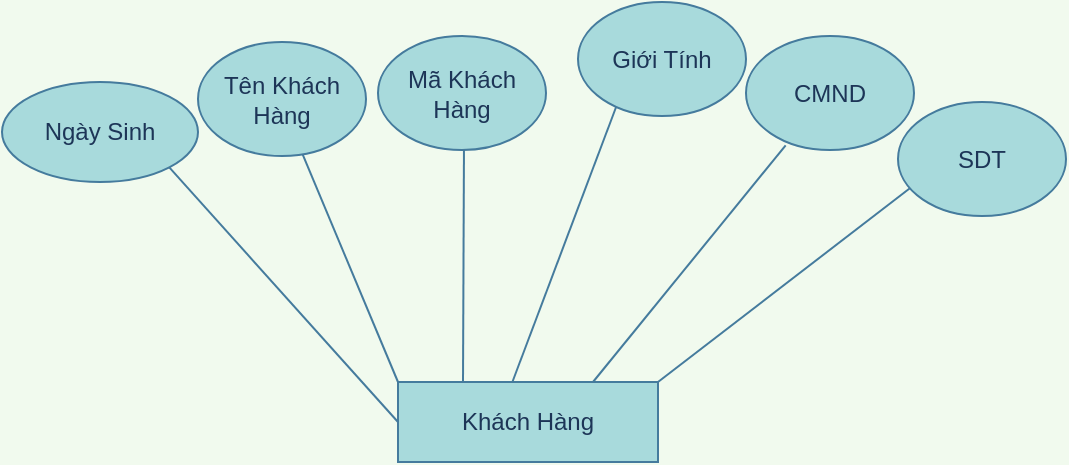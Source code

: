 <mxfile version="14.1.3" type="github">
  <diagram id="ZVVWfZMViWKJLwM7EidN" name="Page-1">
    <mxGraphModel dx="2012" dy="670" grid="1" gridSize="10" guides="1" tooltips="1" connect="1" arrows="1" fold="1" page="1" pageScale="1" pageWidth="827" pageHeight="1169" background="#F1FAEE" math="0" shadow="0">
      <root>
        <mxCell id="0" />
        <mxCell id="1" parent="0" />
        <mxCell id="gahMBS0kfZSewGJJQXYV-5" value="Khách Hàng" style="rounded=0;whiteSpace=wrap;html=1;sketch=0;strokeColor=#457B9D;fillColor=#A8DADC;fontColor=#1D3557;" vertex="1" parent="1">
          <mxGeometry x="80" y="400" width="130" height="40" as="geometry" />
        </mxCell>
        <mxCell id="gahMBS0kfZSewGJJQXYV-8" value="" style="endArrow=none;html=1;strokeColor=#457B9D;fillColor=#A8DADC;fontColor=#1D3557;exitX=0;exitY=0;exitDx=0;exitDy=0;entryX=0.621;entryY=0.98;entryDx=0;entryDy=0;entryPerimeter=0;" edge="1" parent="1" source="gahMBS0kfZSewGJJQXYV-5" target="gahMBS0kfZSewGJJQXYV-12">
          <mxGeometry width="50" height="50" relative="1" as="geometry">
            <mxPoint x="390" y="640" as="sourcePoint" />
            <mxPoint x="-40" y="320" as="targetPoint" />
          </mxGeometry>
        </mxCell>
        <mxCell id="gahMBS0kfZSewGJJQXYV-9" value="" style="endArrow=none;html=1;strokeColor=#457B9D;fillColor=#A8DADC;fontColor=#1D3557;entryX=1;entryY=1;entryDx=0;entryDy=0;" edge="1" parent="1" target="gahMBS0kfZSewGJJQXYV-13">
          <mxGeometry width="50" height="50" relative="1" as="geometry">
            <mxPoint x="80" y="420" as="sourcePoint" />
            <mxPoint x="-40" y="420" as="targetPoint" />
          </mxGeometry>
        </mxCell>
        <mxCell id="gahMBS0kfZSewGJJQXYV-10" value="" style="endArrow=none;html=1;strokeColor=#457B9D;fillColor=#A8DADC;fontColor=#1D3557;exitX=0.25;exitY=0;exitDx=0;exitDy=0;" edge="1" parent="1" source="gahMBS0kfZSewGJJQXYV-5">
          <mxGeometry width="50" height="50" relative="1" as="geometry">
            <mxPoint x="390" y="640" as="sourcePoint" />
            <mxPoint x="113" y="280" as="targetPoint" />
          </mxGeometry>
        </mxCell>
        <mxCell id="gahMBS0kfZSewGJJQXYV-11" value="Mã Khách Hàng" style="ellipse;whiteSpace=wrap;html=1;rounded=0;sketch=0;strokeColor=#457B9D;fillColor=#A8DADC;fontColor=#1D3557;" vertex="1" parent="1">
          <mxGeometry x="70" y="227" width="84" height="57" as="geometry" />
        </mxCell>
        <mxCell id="gahMBS0kfZSewGJJQXYV-12" value="Tên Khách Hàng" style="ellipse;whiteSpace=wrap;html=1;rounded=0;sketch=0;strokeColor=#457B9D;fillColor=#A8DADC;fontColor=#1D3557;" vertex="1" parent="1">
          <mxGeometry x="-20" y="230" width="84" height="57" as="geometry" />
        </mxCell>
        <mxCell id="gahMBS0kfZSewGJJQXYV-13" value="Ngày Sinh" style="ellipse;whiteSpace=wrap;html=1;rounded=0;sketch=0;strokeColor=#457B9D;fillColor=#A8DADC;fontColor=#1D3557;" vertex="1" parent="1">
          <mxGeometry x="-118" y="250" width="98" height="50" as="geometry" />
        </mxCell>
        <mxCell id="gahMBS0kfZSewGJJQXYV-14" value="" style="endArrow=none;html=1;strokeColor=#457B9D;fillColor=#A8DADC;fontColor=#1D3557;entryX=0.44;entryY=0;entryDx=0;entryDy=0;entryPerimeter=0;" edge="1" parent="1" target="gahMBS0kfZSewGJJQXYV-5">
          <mxGeometry width="50" height="50" relative="1" as="geometry">
            <mxPoint x="190" y="260" as="sourcePoint" />
            <mxPoint x="110" y="340" as="targetPoint" />
          </mxGeometry>
        </mxCell>
        <mxCell id="gahMBS0kfZSewGJJQXYV-15" value="Giới Tính" style="ellipse;whiteSpace=wrap;html=1;rounded=0;sketch=0;strokeColor=#457B9D;fillColor=#A8DADC;fontColor=#1D3557;" vertex="1" parent="1">
          <mxGeometry x="170" y="210" width="84" height="57" as="geometry" />
        </mxCell>
        <mxCell id="gahMBS0kfZSewGJJQXYV-16" value="" style="endArrow=none;html=1;strokeColor=#457B9D;fillColor=#A8DADC;fontColor=#1D3557;entryX=0.75;entryY=0;entryDx=0;entryDy=0;exitX=0.236;exitY=0.959;exitDx=0;exitDy=0;exitPerimeter=0;" edge="1" parent="1" source="gahMBS0kfZSewGJJQXYV-17" target="gahMBS0kfZSewGJJQXYV-5">
          <mxGeometry width="50" height="50" relative="1" as="geometry">
            <mxPoint x="270" y="280" as="sourcePoint" />
            <mxPoint x="110" y="340" as="targetPoint" />
          </mxGeometry>
        </mxCell>
        <mxCell id="gahMBS0kfZSewGJJQXYV-17" value="CMND" style="ellipse;whiteSpace=wrap;html=1;rounded=0;sketch=0;strokeColor=#457B9D;fillColor=#A8DADC;fontColor=#1D3557;" vertex="1" parent="1">
          <mxGeometry x="254" y="227" width="84" height="57" as="geometry" />
        </mxCell>
        <mxCell id="gahMBS0kfZSewGJJQXYV-18" value="" style="endArrow=none;html=1;strokeColor=#457B9D;fillColor=#A8DADC;fontColor=#1D3557;entryX=1;entryY=0;entryDx=0;entryDy=0;" edge="1" parent="1" target="gahMBS0kfZSewGJJQXYV-5">
          <mxGeometry width="50" height="50" relative="1" as="geometry">
            <mxPoint x="340" y="300" as="sourcePoint" />
            <mxPoint x="110" y="340" as="targetPoint" />
          </mxGeometry>
        </mxCell>
        <mxCell id="gahMBS0kfZSewGJJQXYV-19" value="SDT" style="ellipse;whiteSpace=wrap;html=1;rounded=0;sketch=0;strokeColor=#457B9D;fillColor=#A8DADC;fontColor=#1D3557;" vertex="1" parent="1">
          <mxGeometry x="330" y="260" width="84" height="57" as="geometry" />
        </mxCell>
      </root>
    </mxGraphModel>
  </diagram>
</mxfile>
